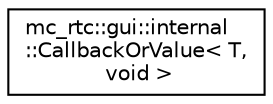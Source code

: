 digraph "Graphical Class Hierarchy"
{
 // INTERACTIVE_SVG=YES
  edge [fontname="Helvetica",fontsize="10",labelfontname="Helvetica",labelfontsize="10"];
  node [fontname="Helvetica",fontsize="10",shape=record];
  rankdir="LR";
  Node0 [label="mc_rtc::gui::internal\l::CallbackOrValue\< T,\l void \>",height=0.2,width=0.4,color="black", fillcolor="white", style="filled",URL="$structmc__rtc_1_1gui_1_1internal_1_1CallbackOrValue_3_01T_00_01void_01_4.html"];
}
